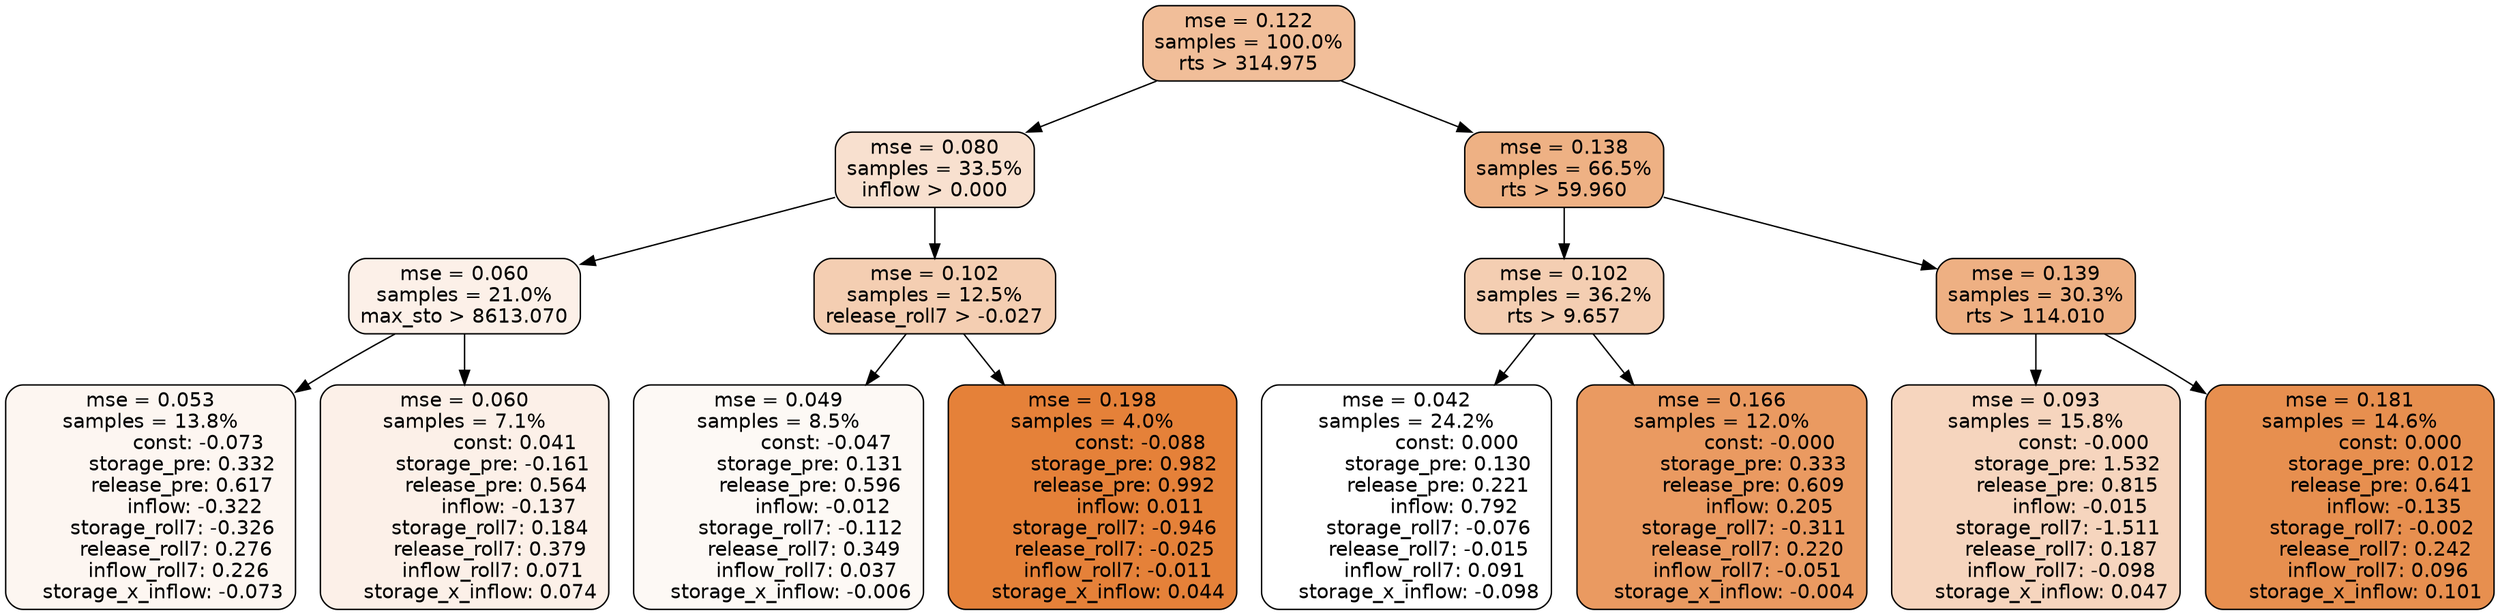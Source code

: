 digraph tree {
node [shape=rectangle, style="filled, rounded", color="black", fontname=helvetica] ;
edge [fontname=helvetica] ;
	"0" [label="mse = 0.122
samples = 100.0%
rts > 314.975", fillcolor="#f1be99"]
	"8" [label="mse = 0.080
samples = 33.5%
inflow > 0.000", fillcolor="#f8e0cf"]
	"1" [label="mse = 0.138
samples = 66.5%
rts > 59.960", fillcolor="#eeb184"]
	"9" [label="mse = 0.060
samples = 21.0%
max_sto > 8613.070", fillcolor="#fcf0e8"]
	"12" [label="mse = 0.102
samples = 12.5%
release_roll7 > -0.027", fillcolor="#f4ceb2"]
	"2" [label="mse = 0.102
samples = 36.2%
rts > 9.657", fillcolor="#f4ceb2"]
	"5" [label="mse = 0.139
samples = 30.3%
rts > 114.010", fillcolor="#eeb083"]
	"10" [label="mse = 0.053
samples = 13.8%
               const: -0.073
          storage_pre: 0.332
          release_pre: 0.617
              inflow: -0.322
       storage_roll7: -0.326
        release_roll7: 0.276
         inflow_roll7: 0.226
    storage_x_inflow: -0.073", fillcolor="#fdf6f1"]
	"11" [label="mse = 0.060
samples = 7.1%
                const: 0.041
         storage_pre: -0.161
          release_pre: 0.564
              inflow: -0.137
        storage_roll7: 0.184
        release_roll7: 0.379
         inflow_roll7: 0.071
     storage_x_inflow: 0.074", fillcolor="#fcf0e8"]
	"13" [label="mse = 0.049
samples = 8.5%
               const: -0.047
          storage_pre: 0.131
          release_pre: 0.596
              inflow: -0.012
       storage_roll7: -0.112
        release_roll7: 0.349
         inflow_roll7: 0.037
    storage_x_inflow: -0.006", fillcolor="#fdf9f5"]
	"14" [label="mse = 0.198
samples = 4.0%
               const: -0.088
          storage_pre: 0.982
          release_pre: 0.992
               inflow: 0.011
       storage_roll7: -0.946
       release_roll7: -0.025
        inflow_roll7: -0.011
     storage_x_inflow: 0.044", fillcolor="#e58139"]
	"3" [label="mse = 0.042
samples = 24.2%
                const: 0.000
          storage_pre: 0.130
          release_pre: 0.221
               inflow: 0.792
       storage_roll7: -0.076
       release_roll7: -0.015
         inflow_roll7: 0.091
    storage_x_inflow: -0.098", fillcolor="#ffffff"]
	"4" [label="mse = 0.166
samples = 12.0%
               const: -0.000
          storage_pre: 0.333
          release_pre: 0.609
               inflow: 0.205
       storage_roll7: -0.311
        release_roll7: 0.220
        inflow_roll7: -0.051
    storage_x_inflow: -0.004", fillcolor="#ea9a61"]
	"7" [label="mse = 0.093
samples = 15.8%
               const: -0.000
          storage_pre: 1.532
          release_pre: 0.815
              inflow: -0.015
       storage_roll7: -1.511
        release_roll7: 0.187
        inflow_roll7: -0.098
     storage_x_inflow: 0.047", fillcolor="#f6d5be"]
	"6" [label="mse = 0.181
samples = 14.6%
                const: 0.000
          storage_pre: 0.012
          release_pre: 0.641
              inflow: -0.135
       storage_roll7: -0.002
        release_roll7: 0.242
         inflow_roll7: 0.096
     storage_x_inflow: 0.101", fillcolor="#e78f4f"]

	"0" -> "1"
	"0" -> "8"
	"8" -> "9"
	"8" -> "12"
	"1" -> "2"
	"1" -> "5"
	"9" -> "10"
	"9" -> "11"
	"12" -> "13"
	"12" -> "14"
	"2" -> "3"
	"2" -> "4"
	"5" -> "6"
	"5" -> "7"
}